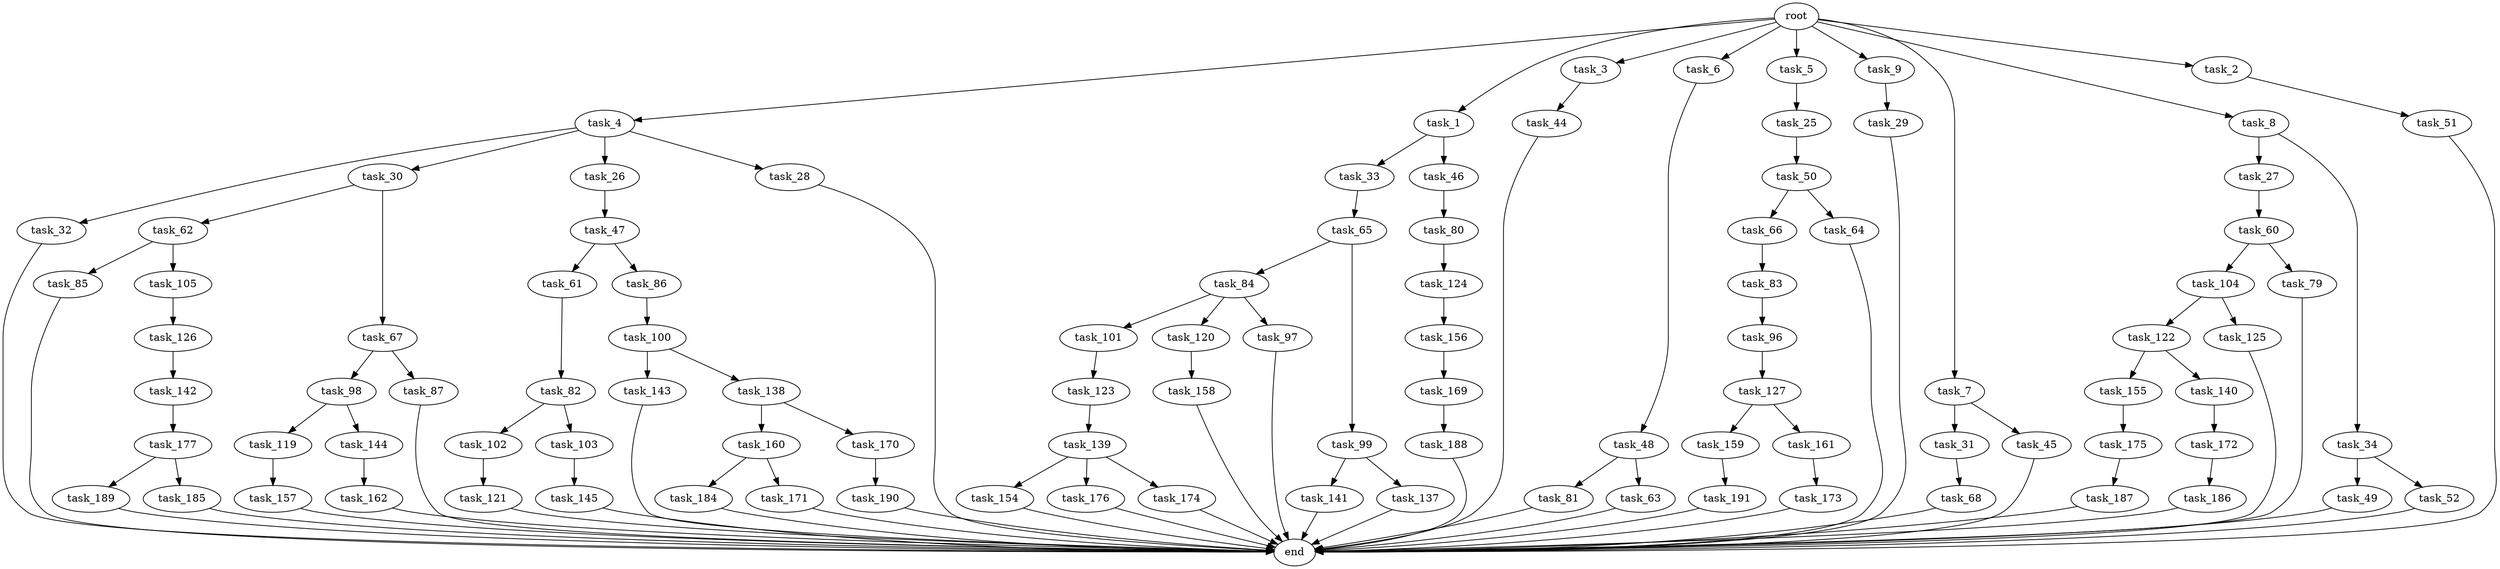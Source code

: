 digraph G {
  task_100 [size="214748364800.000000"];
  task_31 [size="214748364800.000000"];
  task_33 [size="214748364800.000000"];
  task_47 [size="137438953472.000000"];
  task_62 [size="858993459200.000000"];
  task_157 [size="695784701952.000000"];
  task_101 [size="420906795008.000000"];
  task_102 [size="137438953472.000000"];
  task_4 [size="1024.000000"];
  task_32 [size="549755813888.000000"];
  task_159 [size="420906795008.000000"];
  task_123 [size="34359738368.000000"];
  task_30 [size="549755813888.000000"];
  task_169 [size="858993459200.000000"];
  task_143 [size="858993459200.000000"];
  task_27 [size="858993459200.000000"];
  task_104 [size="309237645312.000000"];
  task_138 [size="858993459200.000000"];
  task_154 [size="137438953472.000000"];
  task_122 [size="695784701952.000000"];
  task_1 [size="1024.000000"];
  task_66 [size="858993459200.000000"];
  task_61 [size="137438953472.000000"];
  task_173 [size="695784701952.000000"];
  task_3 [size="1024.000000"];
  task_6 [size="1024.000000"];
  task_161 [size="420906795008.000000"];
  task_119 [size="695784701952.000000"];
  task_85 [size="214748364800.000000"];
  task_160 [size="214748364800.000000"];
  task_26 [size="549755813888.000000"];
  task_5 [size="1024.000000"];
  task_141 [size="77309411328.000000"];
  task_25 [size="34359738368.000000"];
  task_145 [size="214748364800.000000"];
  task_188 [size="214748364800.000000"];
  task_51 [size="695784701952.000000"];
  task_83 [size="34359738368.000000"];
  task_98 [size="34359738368.000000"];
  task_34 [size="858993459200.000000"];
  task_9 [size="1024.000000"];
  task_68 [size="214748364800.000000"];
  task_175 [size="695784701952.000000"];
  task_67 [size="858993459200.000000"];
  task_29 [size="214748364800.000000"];
  task_176 [size="137438953472.000000"];
  task_82 [size="420906795008.000000"];
  task_177 [size="695784701952.000000"];
  task_64 [size="858993459200.000000"];
  task_144 [size="695784701952.000000"];
  task_191 [size="214748364800.000000"];
  task_80 [size="309237645312.000000"];
  task_79 [size="309237645312.000000"];
  task_120 [size="420906795008.000000"];
  task_155 [size="137438953472.000000"];
  task_81 [size="309237645312.000000"];
  task_46 [size="214748364800.000000"];
  task_186 [size="420906795008.000000"];
  task_121 [size="858993459200.000000"];
  task_84 [size="858993459200.000000"];
  task_125 [size="695784701952.000000"];
  task_137 [size="77309411328.000000"];
  task_172 [size="549755813888.000000"];
  task_189 [size="420906795008.000000"];
  task_97 [size="420906795008.000000"];
  task_158 [size="309237645312.000000"];
  task_187 [size="214748364800.000000"];
  task_96 [size="77309411328.000000"];
  task_48 [size="549755813888.000000"];
  task_60 [size="420906795008.000000"];
  task_184 [size="77309411328.000000"];
  task_126 [size="695784701952.000000"];
  task_7 [size="1024.000000"];
  task_99 [size="858993459200.000000"];
  task_45 [size="214748364800.000000"];
  task_171 [size="77309411328.000000"];
  task_50 [size="214748364800.000000"];
  task_28 [size="549755813888.000000"];
  root [size="0.000000"];
  task_49 [size="549755813888.000000"];
  task_127 [size="214748364800.000000"];
  task_124 [size="34359738368.000000"];
  task_8 [size="1024.000000"];
  task_156 [size="214748364800.000000"];
  task_139 [size="77309411328.000000"];
  task_44 [size="137438953472.000000"];
  task_142 [size="214748364800.000000"];
  task_105 [size="214748364800.000000"];
  task_87 [size="34359738368.000000"];
  task_170 [size="214748364800.000000"];
  task_52 [size="549755813888.000000"];
  task_140 [size="137438953472.000000"];
  task_103 [size="137438953472.000000"];
  end [size="0.000000"];
  task_174 [size="137438953472.000000"];
  task_63 [size="309237645312.000000"];
  task_190 [size="858993459200.000000"];
  task_185 [size="420906795008.000000"];
  task_86 [size="137438953472.000000"];
  task_2 [size="1024.000000"];
  task_65 [size="420906795008.000000"];
  task_162 [size="77309411328.000000"];

  task_100 -> task_138 [size="838860800.000000"];
  task_100 -> task_143 [size="838860800.000000"];
  task_31 -> task_68 [size="209715200.000000"];
  task_33 -> task_65 [size="411041792.000000"];
  task_47 -> task_61 [size="134217728.000000"];
  task_47 -> task_86 [size="134217728.000000"];
  task_62 -> task_85 [size="209715200.000000"];
  task_62 -> task_105 [size="209715200.000000"];
  task_157 -> end [size="1.000000"];
  task_101 -> task_123 [size="33554432.000000"];
  task_102 -> task_121 [size="838860800.000000"];
  task_4 -> task_26 [size="536870912.000000"];
  task_4 -> task_30 [size="536870912.000000"];
  task_4 -> task_28 [size="536870912.000000"];
  task_4 -> task_32 [size="536870912.000000"];
  task_32 -> end [size="1.000000"];
  task_159 -> task_191 [size="209715200.000000"];
  task_123 -> task_139 [size="75497472.000000"];
  task_30 -> task_62 [size="838860800.000000"];
  task_30 -> task_67 [size="838860800.000000"];
  task_169 -> task_188 [size="209715200.000000"];
  task_143 -> end [size="1.000000"];
  task_27 -> task_60 [size="411041792.000000"];
  task_104 -> task_122 [size="679477248.000000"];
  task_104 -> task_125 [size="679477248.000000"];
  task_138 -> task_160 [size="209715200.000000"];
  task_138 -> task_170 [size="209715200.000000"];
  task_154 -> end [size="1.000000"];
  task_122 -> task_155 [size="134217728.000000"];
  task_122 -> task_140 [size="134217728.000000"];
  task_1 -> task_33 [size="209715200.000000"];
  task_1 -> task_46 [size="209715200.000000"];
  task_66 -> task_83 [size="33554432.000000"];
  task_61 -> task_82 [size="411041792.000000"];
  task_173 -> end [size="1.000000"];
  task_3 -> task_44 [size="134217728.000000"];
  task_6 -> task_48 [size="536870912.000000"];
  task_161 -> task_173 [size="679477248.000000"];
  task_119 -> task_157 [size="679477248.000000"];
  task_85 -> end [size="1.000000"];
  task_160 -> task_184 [size="75497472.000000"];
  task_160 -> task_171 [size="75497472.000000"];
  task_26 -> task_47 [size="134217728.000000"];
  task_5 -> task_25 [size="33554432.000000"];
  task_141 -> end [size="1.000000"];
  task_25 -> task_50 [size="209715200.000000"];
  task_145 -> end [size="1.000000"];
  task_188 -> end [size="1.000000"];
  task_51 -> end [size="1.000000"];
  task_83 -> task_96 [size="75497472.000000"];
  task_98 -> task_119 [size="679477248.000000"];
  task_98 -> task_144 [size="679477248.000000"];
  task_34 -> task_49 [size="536870912.000000"];
  task_34 -> task_52 [size="536870912.000000"];
  task_9 -> task_29 [size="209715200.000000"];
  task_68 -> end [size="1.000000"];
  task_175 -> task_187 [size="209715200.000000"];
  task_67 -> task_98 [size="33554432.000000"];
  task_67 -> task_87 [size="33554432.000000"];
  task_29 -> end [size="1.000000"];
  task_176 -> end [size="1.000000"];
  task_82 -> task_103 [size="134217728.000000"];
  task_82 -> task_102 [size="134217728.000000"];
  task_177 -> task_189 [size="411041792.000000"];
  task_177 -> task_185 [size="411041792.000000"];
  task_64 -> end [size="1.000000"];
  task_144 -> task_162 [size="75497472.000000"];
  task_191 -> end [size="1.000000"];
  task_80 -> task_124 [size="33554432.000000"];
  task_79 -> end [size="1.000000"];
  task_120 -> task_158 [size="301989888.000000"];
  task_155 -> task_175 [size="679477248.000000"];
  task_81 -> end [size="1.000000"];
  task_46 -> task_80 [size="301989888.000000"];
  task_186 -> end [size="1.000000"];
  task_121 -> end [size="1.000000"];
  task_84 -> task_97 [size="411041792.000000"];
  task_84 -> task_101 [size="411041792.000000"];
  task_84 -> task_120 [size="411041792.000000"];
  task_125 -> end [size="1.000000"];
  task_137 -> end [size="1.000000"];
  task_172 -> task_186 [size="411041792.000000"];
  task_189 -> end [size="1.000000"];
  task_97 -> end [size="1.000000"];
  task_158 -> end [size="1.000000"];
  task_187 -> end [size="1.000000"];
  task_96 -> task_127 [size="209715200.000000"];
  task_48 -> task_81 [size="301989888.000000"];
  task_48 -> task_63 [size="301989888.000000"];
  task_60 -> task_79 [size="301989888.000000"];
  task_60 -> task_104 [size="301989888.000000"];
  task_184 -> end [size="1.000000"];
  task_126 -> task_142 [size="209715200.000000"];
  task_7 -> task_31 [size="209715200.000000"];
  task_7 -> task_45 [size="209715200.000000"];
  task_99 -> task_137 [size="75497472.000000"];
  task_99 -> task_141 [size="75497472.000000"];
  task_45 -> end [size="1.000000"];
  task_171 -> end [size="1.000000"];
  task_50 -> task_64 [size="838860800.000000"];
  task_50 -> task_66 [size="838860800.000000"];
  task_28 -> end [size="1.000000"];
  root -> task_9 [size="1.000000"];
  root -> task_5 [size="1.000000"];
  root -> task_7 [size="1.000000"];
  root -> task_2 [size="1.000000"];
  root -> task_1 [size="1.000000"];
  root -> task_8 [size="1.000000"];
  root -> task_4 [size="1.000000"];
  root -> task_3 [size="1.000000"];
  root -> task_6 [size="1.000000"];
  task_49 -> end [size="1.000000"];
  task_127 -> task_161 [size="411041792.000000"];
  task_127 -> task_159 [size="411041792.000000"];
  task_124 -> task_156 [size="209715200.000000"];
  task_8 -> task_27 [size="838860800.000000"];
  task_8 -> task_34 [size="838860800.000000"];
  task_156 -> task_169 [size="838860800.000000"];
  task_139 -> task_154 [size="134217728.000000"];
  task_139 -> task_174 [size="134217728.000000"];
  task_139 -> task_176 [size="134217728.000000"];
  task_44 -> end [size="1.000000"];
  task_142 -> task_177 [size="679477248.000000"];
  task_105 -> task_126 [size="679477248.000000"];
  task_87 -> end [size="1.000000"];
  task_170 -> task_190 [size="838860800.000000"];
  task_52 -> end [size="1.000000"];
  task_140 -> task_172 [size="536870912.000000"];
  task_103 -> task_145 [size="209715200.000000"];
  task_174 -> end [size="1.000000"];
  task_63 -> end [size="1.000000"];
  task_190 -> end [size="1.000000"];
  task_185 -> end [size="1.000000"];
  task_86 -> task_100 [size="209715200.000000"];
  task_2 -> task_51 [size="679477248.000000"];
  task_65 -> task_99 [size="838860800.000000"];
  task_65 -> task_84 [size="838860800.000000"];
  task_162 -> end [size="1.000000"];
}
